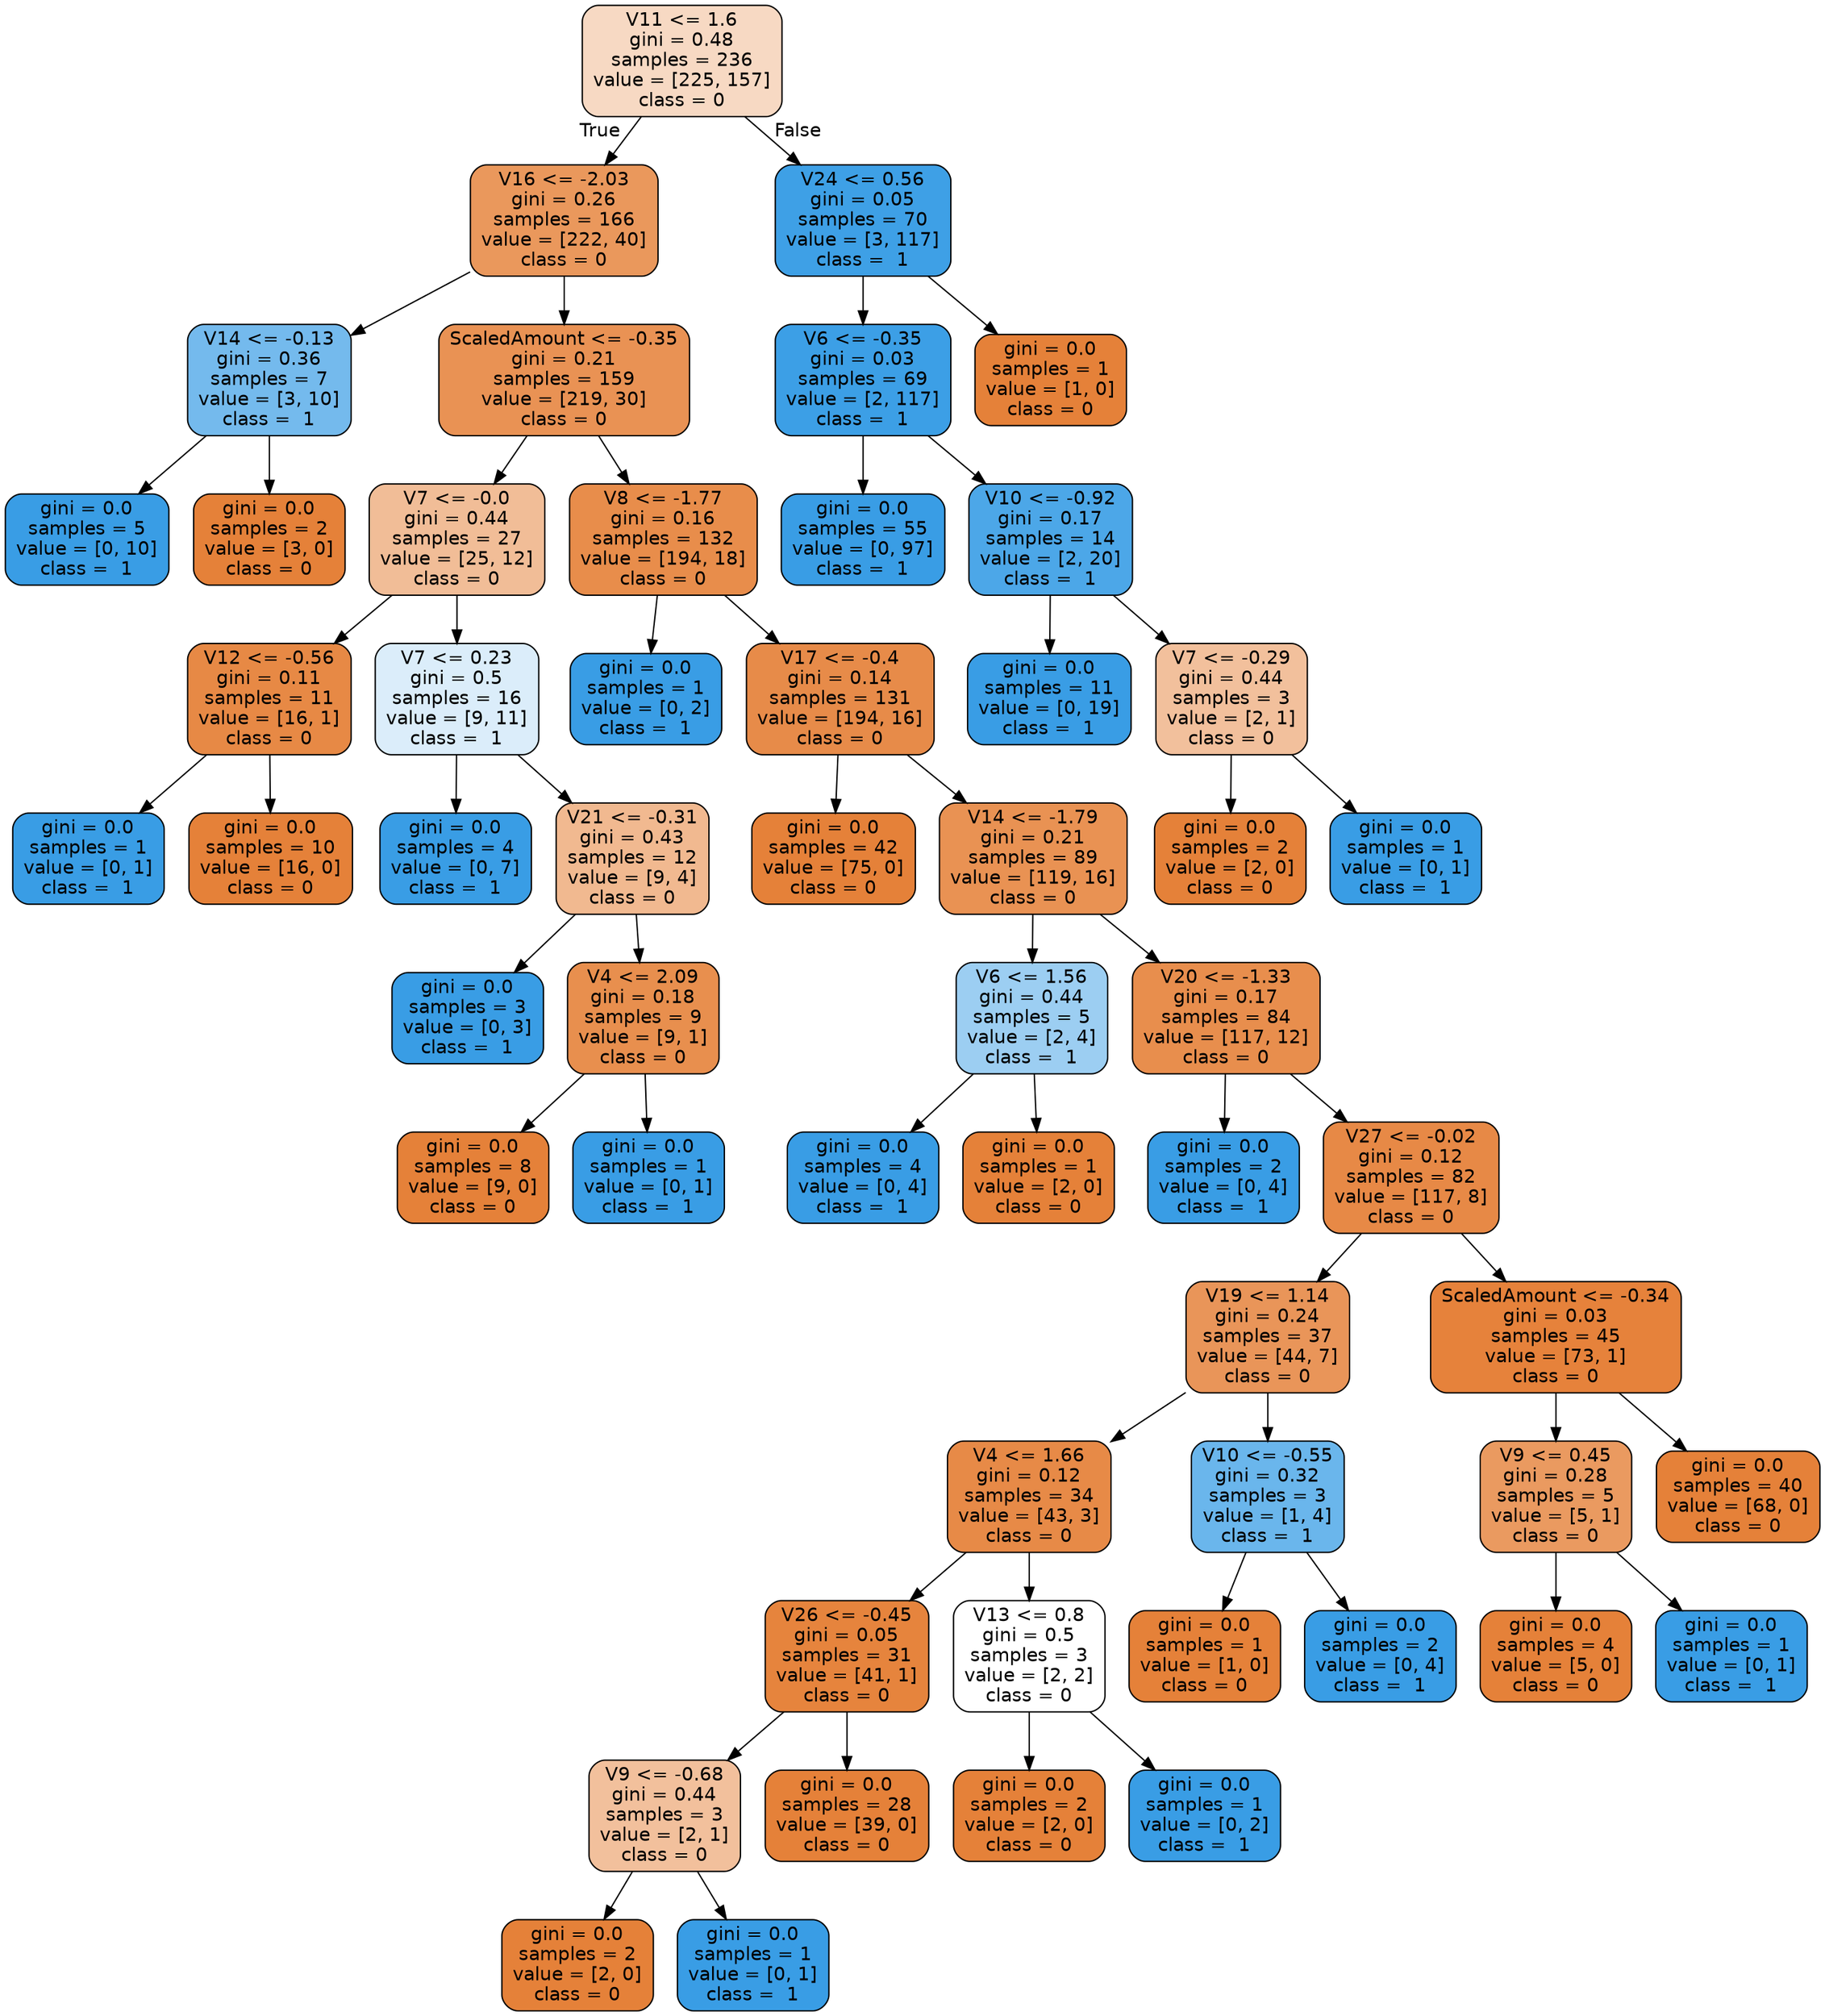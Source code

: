 digraph Tree {
node [shape=box, style="filled, rounded", color="black", fontname=helvetica] ;
edge [fontname=helvetica] ;
0 [label="V11 <= 1.6\ngini = 0.48\nsamples = 236\nvalue = [225, 157]\nclass = 0", fillcolor="#e581394d"] ;
1 [label="V16 <= -2.03\ngini = 0.26\nsamples = 166\nvalue = [222, 40]\nclass = 0", fillcolor="#e58139d1"] ;
0 -> 1 [labeldistance=2.5, labelangle=45, headlabel="True"] ;
2 [label="V14 <= -0.13\ngini = 0.36\nsamples = 7\nvalue = [3, 10]\nclass =  1", fillcolor="#399de5b3"] ;
1 -> 2 ;
3 [label="gini = 0.0\nsamples = 5\nvalue = [0, 10]\nclass =  1", fillcolor="#399de5ff"] ;
2 -> 3 ;
4 [label="gini = 0.0\nsamples = 2\nvalue = [3, 0]\nclass = 0", fillcolor="#e58139ff"] ;
2 -> 4 ;
5 [label="ScaledAmount <= -0.35\ngini = 0.21\nsamples = 159\nvalue = [219, 30]\nclass = 0", fillcolor="#e58139dc"] ;
1 -> 5 ;
6 [label="V7 <= -0.0\ngini = 0.44\nsamples = 27\nvalue = [25, 12]\nclass = 0", fillcolor="#e5813985"] ;
5 -> 6 ;
7 [label="V12 <= -0.56\ngini = 0.11\nsamples = 11\nvalue = [16, 1]\nclass = 0", fillcolor="#e58139ef"] ;
6 -> 7 ;
8 [label="gini = 0.0\nsamples = 1\nvalue = [0, 1]\nclass =  1", fillcolor="#399de5ff"] ;
7 -> 8 ;
9 [label="gini = 0.0\nsamples = 10\nvalue = [16, 0]\nclass = 0", fillcolor="#e58139ff"] ;
7 -> 9 ;
10 [label="V7 <= 0.23\ngini = 0.5\nsamples = 16\nvalue = [9, 11]\nclass =  1", fillcolor="#399de52e"] ;
6 -> 10 ;
11 [label="gini = 0.0\nsamples = 4\nvalue = [0, 7]\nclass =  1", fillcolor="#399de5ff"] ;
10 -> 11 ;
12 [label="V21 <= -0.31\ngini = 0.43\nsamples = 12\nvalue = [9, 4]\nclass = 0", fillcolor="#e581398e"] ;
10 -> 12 ;
13 [label="gini = 0.0\nsamples = 3\nvalue = [0, 3]\nclass =  1", fillcolor="#399de5ff"] ;
12 -> 13 ;
14 [label="V4 <= 2.09\ngini = 0.18\nsamples = 9\nvalue = [9, 1]\nclass = 0", fillcolor="#e58139e3"] ;
12 -> 14 ;
15 [label="gini = 0.0\nsamples = 8\nvalue = [9, 0]\nclass = 0", fillcolor="#e58139ff"] ;
14 -> 15 ;
16 [label="gini = 0.0\nsamples = 1\nvalue = [0, 1]\nclass =  1", fillcolor="#399de5ff"] ;
14 -> 16 ;
17 [label="V8 <= -1.77\ngini = 0.16\nsamples = 132\nvalue = [194, 18]\nclass = 0", fillcolor="#e58139e7"] ;
5 -> 17 ;
18 [label="gini = 0.0\nsamples = 1\nvalue = [0, 2]\nclass =  1", fillcolor="#399de5ff"] ;
17 -> 18 ;
19 [label="V17 <= -0.4\ngini = 0.14\nsamples = 131\nvalue = [194, 16]\nclass = 0", fillcolor="#e58139ea"] ;
17 -> 19 ;
20 [label="gini = 0.0\nsamples = 42\nvalue = [75, 0]\nclass = 0", fillcolor="#e58139ff"] ;
19 -> 20 ;
21 [label="V14 <= -1.79\ngini = 0.21\nsamples = 89\nvalue = [119, 16]\nclass = 0", fillcolor="#e58139dd"] ;
19 -> 21 ;
22 [label="V6 <= 1.56\ngini = 0.44\nsamples = 5\nvalue = [2, 4]\nclass =  1", fillcolor="#399de57f"] ;
21 -> 22 ;
23 [label="gini = 0.0\nsamples = 4\nvalue = [0, 4]\nclass =  1", fillcolor="#399de5ff"] ;
22 -> 23 ;
24 [label="gini = 0.0\nsamples = 1\nvalue = [2, 0]\nclass = 0", fillcolor="#e58139ff"] ;
22 -> 24 ;
25 [label="V20 <= -1.33\ngini = 0.17\nsamples = 84\nvalue = [117, 12]\nclass = 0", fillcolor="#e58139e5"] ;
21 -> 25 ;
26 [label="gini = 0.0\nsamples = 2\nvalue = [0, 4]\nclass =  1", fillcolor="#399de5ff"] ;
25 -> 26 ;
27 [label="V27 <= -0.02\ngini = 0.12\nsamples = 82\nvalue = [117, 8]\nclass = 0", fillcolor="#e58139ee"] ;
25 -> 27 ;
28 [label="V19 <= 1.14\ngini = 0.24\nsamples = 37\nvalue = [44, 7]\nclass = 0", fillcolor="#e58139d6"] ;
27 -> 28 ;
29 [label="V4 <= 1.66\ngini = 0.12\nsamples = 34\nvalue = [43, 3]\nclass = 0", fillcolor="#e58139ed"] ;
28 -> 29 ;
30 [label="V26 <= -0.45\ngini = 0.05\nsamples = 31\nvalue = [41, 1]\nclass = 0", fillcolor="#e58139f9"] ;
29 -> 30 ;
31 [label="V9 <= -0.68\ngini = 0.44\nsamples = 3\nvalue = [2, 1]\nclass = 0", fillcolor="#e581397f"] ;
30 -> 31 ;
32 [label="gini = 0.0\nsamples = 2\nvalue = [2, 0]\nclass = 0", fillcolor="#e58139ff"] ;
31 -> 32 ;
33 [label="gini = 0.0\nsamples = 1\nvalue = [0, 1]\nclass =  1", fillcolor="#399de5ff"] ;
31 -> 33 ;
34 [label="gini = 0.0\nsamples = 28\nvalue = [39, 0]\nclass = 0", fillcolor="#e58139ff"] ;
30 -> 34 ;
35 [label="V13 <= 0.8\ngini = 0.5\nsamples = 3\nvalue = [2, 2]\nclass = 0", fillcolor="#e5813900"] ;
29 -> 35 ;
36 [label="gini = 0.0\nsamples = 2\nvalue = [2, 0]\nclass = 0", fillcolor="#e58139ff"] ;
35 -> 36 ;
37 [label="gini = 0.0\nsamples = 1\nvalue = [0, 2]\nclass =  1", fillcolor="#399de5ff"] ;
35 -> 37 ;
38 [label="V10 <= -0.55\ngini = 0.32\nsamples = 3\nvalue = [1, 4]\nclass =  1", fillcolor="#399de5bf"] ;
28 -> 38 ;
39 [label="gini = 0.0\nsamples = 1\nvalue = [1, 0]\nclass = 0", fillcolor="#e58139ff"] ;
38 -> 39 ;
40 [label="gini = 0.0\nsamples = 2\nvalue = [0, 4]\nclass =  1", fillcolor="#399de5ff"] ;
38 -> 40 ;
41 [label="ScaledAmount <= -0.34\ngini = 0.03\nsamples = 45\nvalue = [73, 1]\nclass = 0", fillcolor="#e58139fc"] ;
27 -> 41 ;
42 [label="V9 <= 0.45\ngini = 0.28\nsamples = 5\nvalue = [5, 1]\nclass = 0", fillcolor="#e58139cc"] ;
41 -> 42 ;
43 [label="gini = 0.0\nsamples = 4\nvalue = [5, 0]\nclass = 0", fillcolor="#e58139ff"] ;
42 -> 43 ;
44 [label="gini = 0.0\nsamples = 1\nvalue = [0, 1]\nclass =  1", fillcolor="#399de5ff"] ;
42 -> 44 ;
45 [label="gini = 0.0\nsamples = 40\nvalue = [68, 0]\nclass = 0", fillcolor="#e58139ff"] ;
41 -> 45 ;
46 [label="V24 <= 0.56\ngini = 0.05\nsamples = 70\nvalue = [3, 117]\nclass =  1", fillcolor="#399de5f8"] ;
0 -> 46 [labeldistance=2.5, labelangle=-45, headlabel="False"] ;
47 [label="V6 <= -0.35\ngini = 0.03\nsamples = 69\nvalue = [2, 117]\nclass =  1", fillcolor="#399de5fb"] ;
46 -> 47 ;
48 [label="gini = 0.0\nsamples = 55\nvalue = [0, 97]\nclass =  1", fillcolor="#399de5ff"] ;
47 -> 48 ;
49 [label="V10 <= -0.92\ngini = 0.17\nsamples = 14\nvalue = [2, 20]\nclass =  1", fillcolor="#399de5e6"] ;
47 -> 49 ;
50 [label="gini = 0.0\nsamples = 11\nvalue = [0, 19]\nclass =  1", fillcolor="#399de5ff"] ;
49 -> 50 ;
51 [label="V7 <= -0.29\ngini = 0.44\nsamples = 3\nvalue = [2, 1]\nclass = 0", fillcolor="#e581397f"] ;
49 -> 51 ;
52 [label="gini = 0.0\nsamples = 2\nvalue = [2, 0]\nclass = 0", fillcolor="#e58139ff"] ;
51 -> 52 ;
53 [label="gini = 0.0\nsamples = 1\nvalue = [0, 1]\nclass =  1", fillcolor="#399de5ff"] ;
51 -> 53 ;
54 [label="gini = 0.0\nsamples = 1\nvalue = [1, 0]\nclass = 0", fillcolor="#e58139ff"] ;
46 -> 54 ;
}